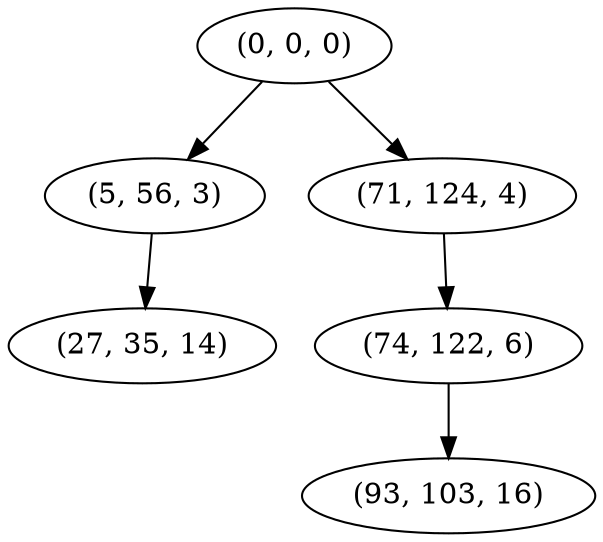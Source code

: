 digraph tree {
    "(0, 0, 0)";
    "(5, 56, 3)";
    "(27, 35, 14)";
    "(71, 124, 4)";
    "(74, 122, 6)";
    "(93, 103, 16)";
    "(0, 0, 0)" -> "(5, 56, 3)";
    "(0, 0, 0)" -> "(71, 124, 4)";
    "(5, 56, 3)" -> "(27, 35, 14)";
    "(71, 124, 4)" -> "(74, 122, 6)";
    "(74, 122, 6)" -> "(93, 103, 16)";
}
